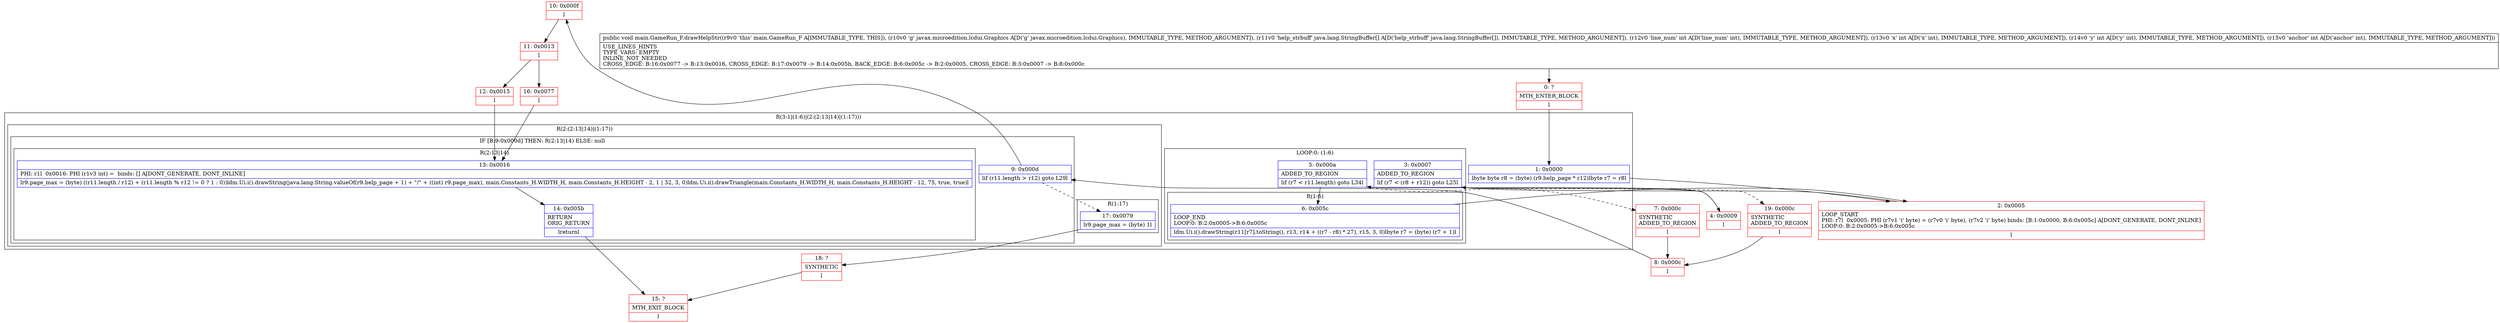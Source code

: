 digraph "CFG formain.GameRun_F.drawHelpStr(Ljavax\/microedition\/lcdui\/Graphics;[Ljava\/lang\/StringBuffer;IIII)V" {
subgraph cluster_Region_383501766 {
label = "R(3:1|(1:6)|(2:(2:13|14)|(1:17)))";
node [shape=record,color=blue];
Node_1 [shape=record,label="{1\:\ 0x0000|lbyte byte r8 = (byte) (r9.help_page * r12)lbyte r7 = r8l}"];
subgraph cluster_LoopRegion_20384702 {
label = "LOOP:0: (1:6)";
node [shape=record,color=blue];
Node_3 [shape=record,label="{3\:\ 0x0007|ADDED_TO_REGION\l|lif (r7 \< (r8 + r12)) goto L25l}"];
Node_5 [shape=record,label="{5\:\ 0x000a|ADDED_TO_REGION\l|lif (r7 \< r11.length) goto L34l}"];
subgraph cluster_Region_816559394 {
label = "R(1:6)";
node [shape=record,color=blue];
Node_6 [shape=record,label="{6\:\ 0x005c|LOOP_END\lLOOP:0: B:2:0x0005\-\>B:6:0x005c\l|ldm.Ui.i().drawString(r11[r7].toString(), r13, r14 + ((r7 \- r8) * 27), r15, 3, 0)lbyte r7 = (byte) (r7 + 1)l}"];
}
}
subgraph cluster_Region_1262083931 {
label = "R(2:(2:13|14)|(1:17))";
node [shape=record,color=blue];
subgraph cluster_IfRegion_1425984681 {
label = "IF [B:9:0x000d] THEN: R(2:13|14) ELSE: null";
node [shape=record,color=blue];
Node_9 [shape=record,label="{9\:\ 0x000d|lif (r11.length \> r12) goto L29l}"];
subgraph cluster_Region_1214100183 {
label = "R(2:13|14)";
node [shape=record,color=blue];
Node_13 [shape=record,label="{13\:\ 0x0016|PHI: r1l  0x0016: PHI (r1v3 int) =  binds: [] A[DONT_GENERATE, DONT_INLINE]\l|lr9.page_max = (byte) ((r11.length \/ r12) + (r11.length % r12 != 0 ? 1 : 0))ldm.Ui.i().drawString(java.lang.String.valueOf(r9.help_page + 1) + \"\/\" + ((int) r9.page_max), main.Constants_H.WIDTH_H, main.Constants_H.HEIGHT \- 2, 1 \| 32, 3, 0)ldm.Ui.i().drawTriangle(main.Constants_H.WIDTH_H, main.Constants_H.HEIGHT \- 12, 75, true, true)l}"];
Node_14 [shape=record,label="{14\:\ 0x005b|RETURN\lORIG_RETURN\l|lreturnl}"];
}
}
subgraph cluster_Region_389509645 {
label = "R(1:17)";
node [shape=record,color=blue];
Node_17 [shape=record,label="{17\:\ 0x0079|lr9.page_max = (byte) 1l}"];
}
}
}
Node_0 [shape=record,color=red,label="{0\:\ ?|MTH_ENTER_BLOCK\l|l}"];
Node_2 [shape=record,color=red,label="{2\:\ 0x0005|LOOP_START\lPHI: r7l  0x0005: PHI (r7v1 'i' byte) = (r7v0 'i' byte), (r7v2 'i' byte) binds: [B:1:0x0000, B:6:0x005c] A[DONT_GENERATE, DONT_INLINE]\lLOOP:0: B:2:0x0005\-\>B:6:0x005c\l|l}"];
Node_4 [shape=record,color=red,label="{4\:\ 0x0009|l}"];
Node_7 [shape=record,color=red,label="{7\:\ 0x000c|SYNTHETIC\lADDED_TO_REGION\l|l}"];
Node_8 [shape=record,color=red,label="{8\:\ 0x000c|l}"];
Node_10 [shape=record,color=red,label="{10\:\ 0x000f|l}"];
Node_11 [shape=record,color=red,label="{11\:\ 0x0013|l}"];
Node_12 [shape=record,color=red,label="{12\:\ 0x0015|l}"];
Node_15 [shape=record,color=red,label="{15\:\ ?|MTH_EXIT_BLOCK\l|l}"];
Node_16 [shape=record,color=red,label="{16\:\ 0x0077|l}"];
Node_18 [shape=record,color=red,label="{18\:\ ?|SYNTHETIC\l|l}"];
Node_19 [shape=record,color=red,label="{19\:\ 0x000c|SYNTHETIC\lADDED_TO_REGION\l|l}"];
MethodNode[shape=record,label="{public void main.GameRun_F.drawHelpStr((r9v0 'this' main.GameRun_F A[IMMUTABLE_TYPE, THIS]), (r10v0 'g' javax.microedition.lcdui.Graphics A[D('g' javax.microedition.lcdui.Graphics), IMMUTABLE_TYPE, METHOD_ARGUMENT]), (r11v0 'help_strbuff' java.lang.StringBuffer[] A[D('help_strbuff' java.lang.StringBuffer[]), IMMUTABLE_TYPE, METHOD_ARGUMENT]), (r12v0 'line_num' int A[D('line_num' int), IMMUTABLE_TYPE, METHOD_ARGUMENT]), (r13v0 'x' int A[D('x' int), IMMUTABLE_TYPE, METHOD_ARGUMENT]), (r14v0 'y' int A[D('y' int), IMMUTABLE_TYPE, METHOD_ARGUMENT]), (r15v0 'anchor' int A[D('anchor' int), IMMUTABLE_TYPE, METHOD_ARGUMENT]))  | USE_LINES_HINTS\lTYPE_VARS: EMPTY\lINLINE_NOT_NEEDED\lCROSS_EDGE: B:16:0x0077 \-\> B:13:0x0016, CROSS_EDGE: B:17:0x0079 \-\> B:14:0x005b, BACK_EDGE: B:6:0x005c \-\> B:2:0x0005, CROSS_EDGE: B:3:0x0007 \-\> B:8:0x000c\l}"];
MethodNode -> Node_0;
Node_1 -> Node_2;
Node_3 -> Node_4;
Node_3 -> Node_19[style=dashed];
Node_5 -> Node_6;
Node_5 -> Node_7[style=dashed];
Node_6 -> Node_2;
Node_9 -> Node_10;
Node_9 -> Node_17[style=dashed];
Node_13 -> Node_14;
Node_14 -> Node_15;
Node_17 -> Node_18;
Node_0 -> Node_1;
Node_2 -> Node_3;
Node_4 -> Node_5;
Node_7 -> Node_8;
Node_8 -> Node_9;
Node_10 -> Node_11;
Node_11 -> Node_12;
Node_11 -> Node_16;
Node_12 -> Node_13;
Node_16 -> Node_13;
Node_18 -> Node_15;
Node_19 -> Node_8;
}

